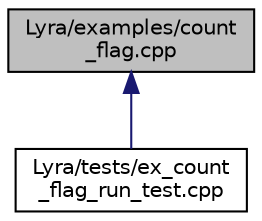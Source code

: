 digraph "Lyra/examples/count_flag.cpp"
{
 // INTERACTIVE_SVG=YES
 // LATEX_PDF_SIZE
  edge [fontname="Helvetica",fontsize="10",labelfontname="Helvetica",labelfontsize="10"];
  node [fontname="Helvetica",fontsize="10",shape=record];
  Node1 [label="Lyra/examples/count\l_flag.cpp",height=0.2,width=0.4,color="black", fillcolor="grey75", style="filled", fontcolor="black",tooltip=" "];
  Node1 -> Node2 [dir="back",color="midnightblue",fontsize="10",style="solid",fontname="Helvetica"];
  Node2 [label="Lyra/tests/ex_count\l_flag_run_test.cpp",height=0.2,width=0.4,color="black", fillcolor="white", style="filled",URL="$ex__count__flag__run__test_8cpp.html",tooltip=" "];
}
